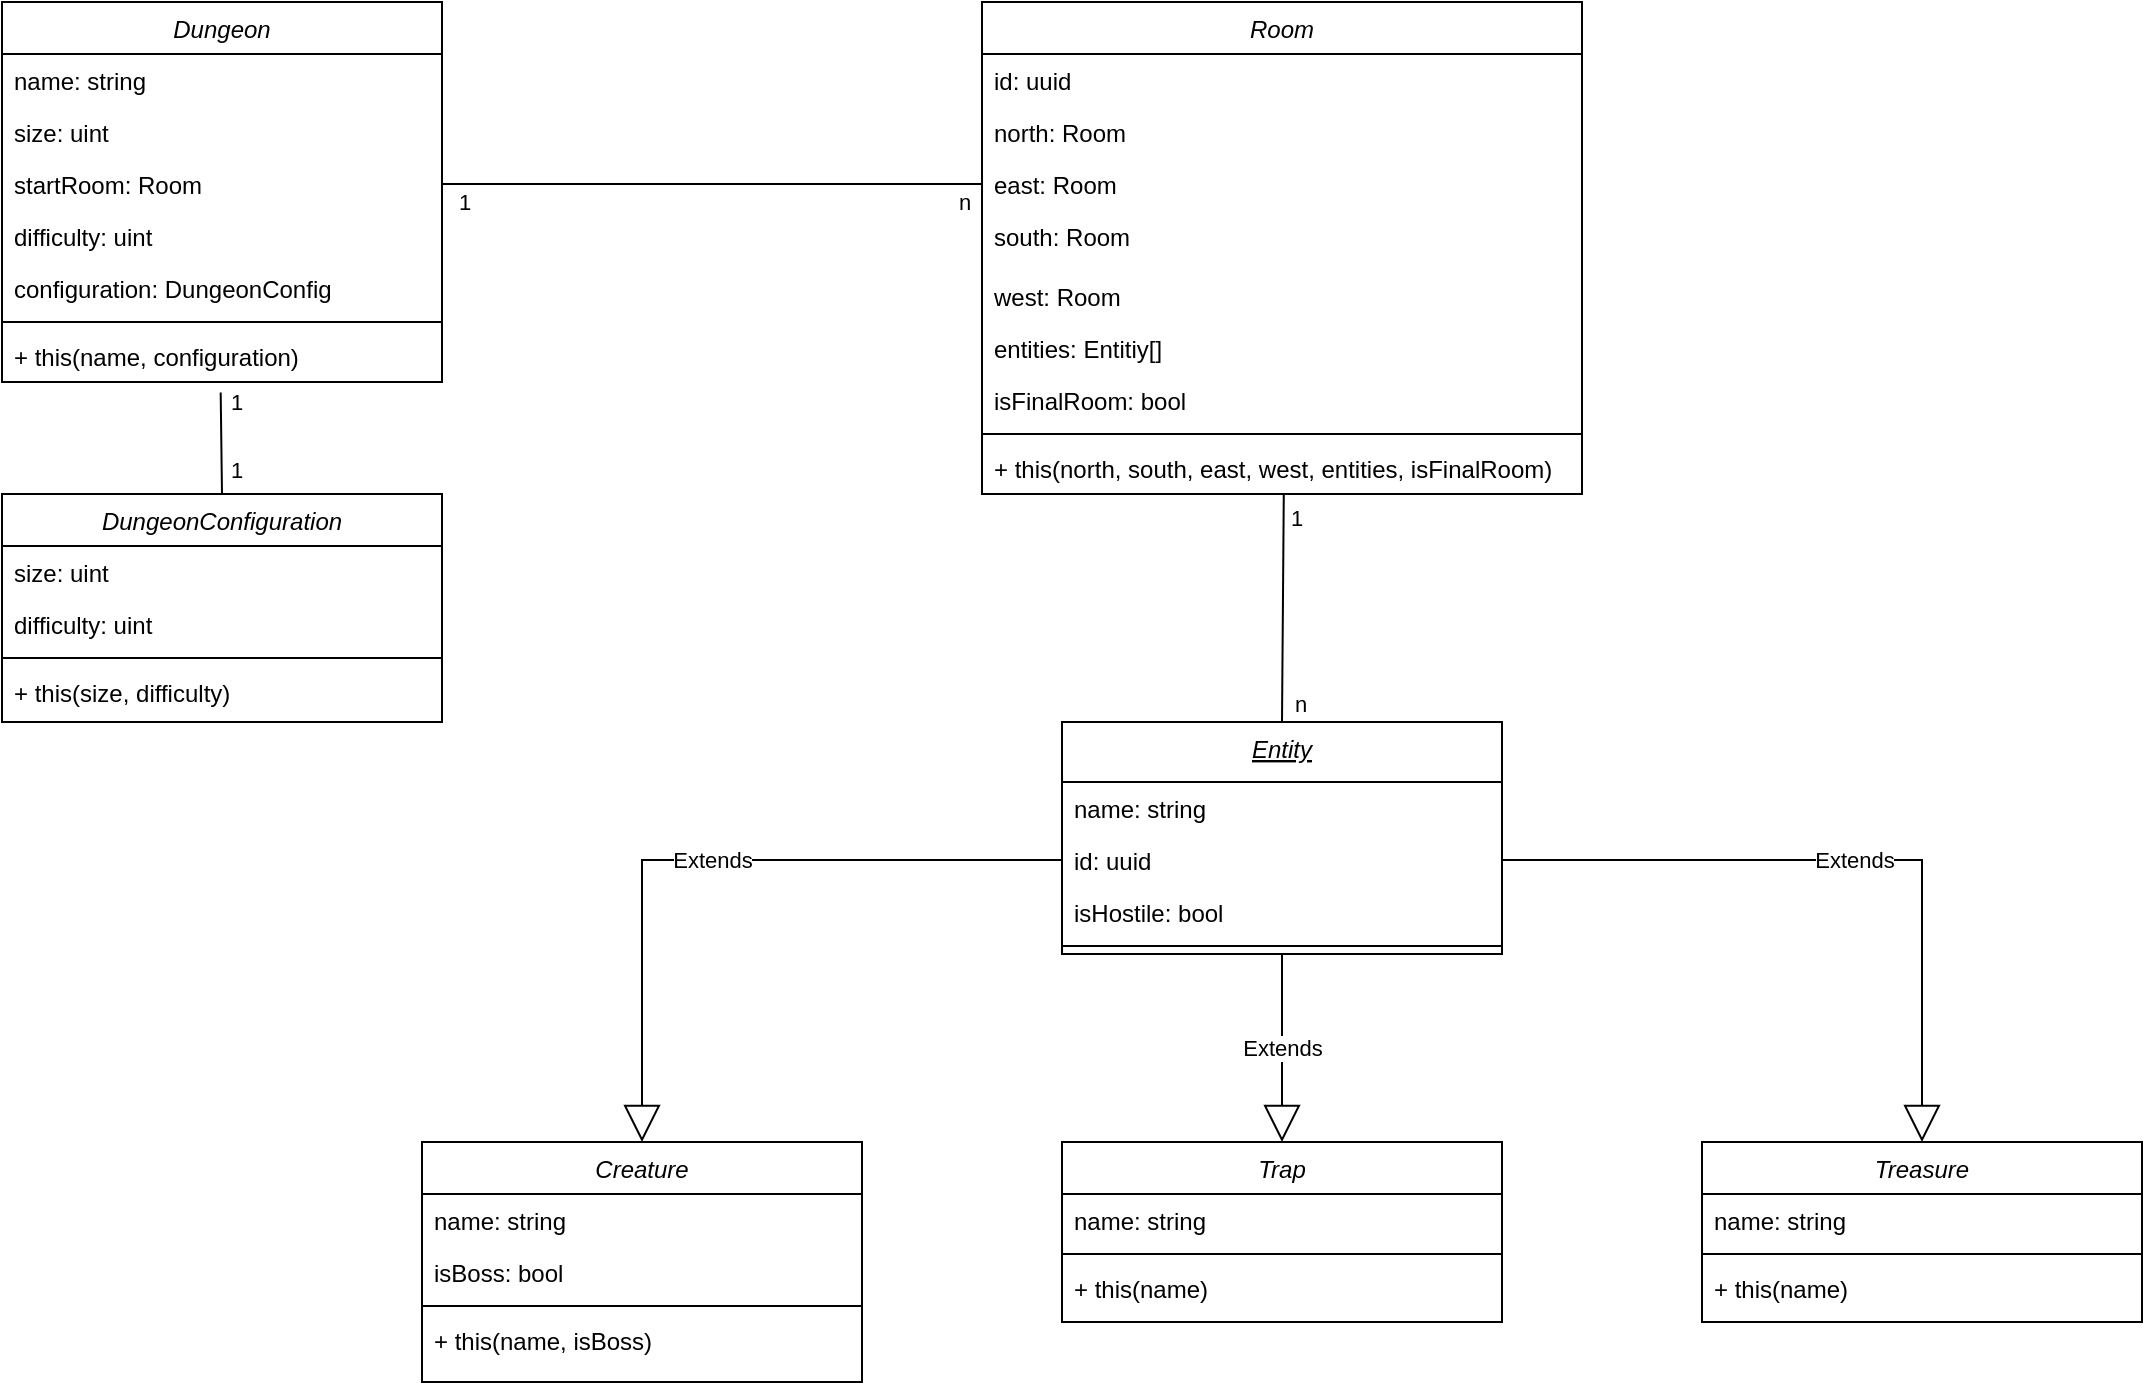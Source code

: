 <mxfile version="21.3.2" type="device">
  <diagram id="C5RBs43oDa-KdzZeNtuy" name="Page-1">
    <mxGraphModel dx="2084" dy="676" grid="1" gridSize="10" guides="1" tooltips="1" connect="1" arrows="1" fold="1" page="1" pageScale="1" pageWidth="827" pageHeight="1169" math="0" shadow="0">
      <root>
        <mxCell id="WIyWlLk6GJQsqaUBKTNV-0" />
        <mxCell id="WIyWlLk6GJQsqaUBKTNV-1" parent="WIyWlLk6GJQsqaUBKTNV-0" />
        <mxCell id="zkfFHV4jXpPFQw0GAbJ--0" value="Dungeon" style="swimlane;fontStyle=2;align=center;verticalAlign=top;childLayout=stackLayout;horizontal=1;startSize=26;horizontalStack=0;resizeParent=1;resizeLast=0;collapsible=1;marginBottom=0;rounded=0;shadow=0;strokeWidth=1;" parent="WIyWlLk6GJQsqaUBKTNV-1" vertex="1">
          <mxGeometry x="-40" y="70" width="220" height="190" as="geometry">
            <mxRectangle x="220" y="120" width="160" height="26" as="alternateBounds" />
          </mxGeometry>
        </mxCell>
        <mxCell id="zkfFHV4jXpPFQw0GAbJ--1" value="name: string" style="text;align=left;verticalAlign=top;spacingLeft=4;spacingRight=4;overflow=hidden;rotatable=0;points=[[0,0.5],[1,0.5]];portConstraint=eastwest;" parent="zkfFHV4jXpPFQw0GAbJ--0" vertex="1">
          <mxGeometry y="26" width="220" height="26" as="geometry" />
        </mxCell>
        <mxCell id="zkfFHV4jXpPFQw0GAbJ--2" value="size: uint" style="text;align=left;verticalAlign=top;spacingLeft=4;spacingRight=4;overflow=hidden;rotatable=0;points=[[0,0.5],[1,0.5]];portConstraint=eastwest;rounded=0;shadow=0;html=0;" parent="zkfFHV4jXpPFQw0GAbJ--0" vertex="1">
          <mxGeometry y="52" width="220" height="26" as="geometry" />
        </mxCell>
        <mxCell id="9h2swtnAKETBkNA2irnA-0" value="startRoom: Room" style="text;align=left;verticalAlign=top;spacingLeft=4;spacingRight=4;overflow=hidden;rotatable=0;points=[[0,0.5],[1,0.5]];portConstraint=eastwest;rounded=0;shadow=0;html=0;" vertex="1" parent="zkfFHV4jXpPFQw0GAbJ--0">
          <mxGeometry y="78" width="220" height="26" as="geometry" />
        </mxCell>
        <mxCell id="9h2swtnAKETBkNA2irnA-53" value="difficulty: uint" style="text;align=left;verticalAlign=top;spacingLeft=4;spacingRight=4;overflow=hidden;rotatable=0;points=[[0,0.5],[1,0.5]];portConstraint=eastwest;rounded=0;shadow=0;html=0;" vertex="1" parent="zkfFHV4jXpPFQw0GAbJ--0">
          <mxGeometry y="104" width="220" height="26" as="geometry" />
        </mxCell>
        <mxCell id="zkfFHV4jXpPFQw0GAbJ--3" value="configuration: DungeonConfig" style="text;align=left;verticalAlign=top;spacingLeft=4;spacingRight=4;overflow=hidden;rotatable=0;points=[[0,0.5],[1,0.5]];portConstraint=eastwest;rounded=0;shadow=0;html=0;" parent="zkfFHV4jXpPFQw0GAbJ--0" vertex="1">
          <mxGeometry y="130" width="220" height="26" as="geometry" />
        </mxCell>
        <mxCell id="zkfFHV4jXpPFQw0GAbJ--4" value="" style="line;html=1;strokeWidth=1;align=left;verticalAlign=middle;spacingTop=-1;spacingLeft=3;spacingRight=3;rotatable=0;labelPosition=right;points=[];portConstraint=eastwest;" parent="zkfFHV4jXpPFQw0GAbJ--0" vertex="1">
          <mxGeometry y="156" width="220" height="8" as="geometry" />
        </mxCell>
        <mxCell id="zkfFHV4jXpPFQw0GAbJ--5" value="+ this(name, configuration)" style="text;align=left;verticalAlign=top;spacingLeft=4;spacingRight=4;overflow=hidden;rotatable=0;points=[[0,0.5],[1,0.5]];portConstraint=eastwest;" parent="zkfFHV4jXpPFQw0GAbJ--0" vertex="1">
          <mxGeometry y="164" width="220" height="26" as="geometry" />
        </mxCell>
        <mxCell id="9h2swtnAKETBkNA2irnA-1" value="Room" style="swimlane;fontStyle=2;align=center;verticalAlign=top;childLayout=stackLayout;horizontal=1;startSize=26;horizontalStack=0;resizeParent=1;resizeLast=0;collapsible=1;marginBottom=0;rounded=0;shadow=0;strokeWidth=1;" vertex="1" parent="WIyWlLk6GJQsqaUBKTNV-1">
          <mxGeometry x="450" y="70" width="300" height="246" as="geometry">
            <mxRectangle x="220" y="120" width="160" height="26" as="alternateBounds" />
          </mxGeometry>
        </mxCell>
        <mxCell id="9h2swtnAKETBkNA2irnA-2" value="id: uuid" style="text;align=left;verticalAlign=top;spacingLeft=4;spacingRight=4;overflow=hidden;rotatable=0;points=[[0,0.5],[1,0.5]];portConstraint=eastwest;" vertex="1" parent="9h2swtnAKETBkNA2irnA-1">
          <mxGeometry y="26" width="300" height="26" as="geometry" />
        </mxCell>
        <mxCell id="9h2swtnAKETBkNA2irnA-3" value="north: Room" style="text;align=left;verticalAlign=top;spacingLeft=4;spacingRight=4;overflow=hidden;rotatable=0;points=[[0,0.5],[1,0.5]];portConstraint=eastwest;rounded=0;shadow=0;html=0;" vertex="1" parent="9h2swtnAKETBkNA2irnA-1">
          <mxGeometry y="52" width="300" height="26" as="geometry" />
        </mxCell>
        <mxCell id="9h2swtnAKETBkNA2irnA-8" value="east: Room" style="text;align=left;verticalAlign=top;spacingLeft=4;spacingRight=4;overflow=hidden;rotatable=0;points=[[0,0.5],[1,0.5]];portConstraint=eastwest;rounded=0;shadow=0;html=0;" vertex="1" parent="9h2swtnAKETBkNA2irnA-1">
          <mxGeometry y="78" width="300" height="26" as="geometry" />
        </mxCell>
        <mxCell id="9h2swtnAKETBkNA2irnA-9" value="south: Room" style="text;align=left;verticalAlign=top;spacingLeft=4;spacingRight=4;overflow=hidden;rotatable=0;points=[[0,0.5],[1,0.5]];portConstraint=eastwest;rounded=0;shadow=0;html=0;" vertex="1" parent="9h2swtnAKETBkNA2irnA-1">
          <mxGeometry y="104" width="300" height="30" as="geometry" />
        </mxCell>
        <mxCell id="9h2swtnAKETBkNA2irnA-10" value="west: Room" style="text;align=left;verticalAlign=top;spacingLeft=4;spacingRight=4;overflow=hidden;rotatable=0;points=[[0,0.5],[1,0.5]];portConstraint=eastwest;rounded=0;shadow=0;html=0;" vertex="1" parent="9h2swtnAKETBkNA2irnA-1">
          <mxGeometry y="134" width="300" height="26" as="geometry" />
        </mxCell>
        <mxCell id="9h2swtnAKETBkNA2irnA-4" value="entities: Entitiy[]" style="text;align=left;verticalAlign=top;spacingLeft=4;spacingRight=4;overflow=hidden;rotatable=0;points=[[0,0.5],[1,0.5]];portConstraint=eastwest;rounded=0;shadow=0;html=0;" vertex="1" parent="9h2swtnAKETBkNA2irnA-1">
          <mxGeometry y="160" width="300" height="26" as="geometry" />
        </mxCell>
        <mxCell id="9h2swtnAKETBkNA2irnA-5" value="isFinalRoom: bool" style="text;align=left;verticalAlign=top;spacingLeft=4;spacingRight=4;overflow=hidden;rotatable=0;points=[[0,0.5],[1,0.5]];portConstraint=eastwest;rounded=0;shadow=0;html=0;" vertex="1" parent="9h2swtnAKETBkNA2irnA-1">
          <mxGeometry y="186" width="300" height="26" as="geometry" />
        </mxCell>
        <mxCell id="9h2swtnAKETBkNA2irnA-6" value="" style="line;html=1;strokeWidth=1;align=left;verticalAlign=middle;spacingTop=-1;spacingLeft=3;spacingRight=3;rotatable=0;labelPosition=right;points=[];portConstraint=eastwest;" vertex="1" parent="9h2swtnAKETBkNA2irnA-1">
          <mxGeometry y="212" width="300" height="8" as="geometry" />
        </mxCell>
        <mxCell id="9h2swtnAKETBkNA2irnA-7" value="+ this(north, south, east, west, entities, isFinalRoom)" style="text;align=left;verticalAlign=top;spacingLeft=4;spacingRight=4;overflow=hidden;rotatable=0;points=[[0,0.5],[1,0.5]];portConstraint=eastwest;" vertex="1" parent="9h2swtnAKETBkNA2irnA-1">
          <mxGeometry y="220" width="300" height="26" as="geometry" />
        </mxCell>
        <mxCell id="9h2swtnAKETBkNA2irnA-11" value="" style="endArrow=none;html=1;rounded=0;exitX=1;exitY=0.5;exitDx=0;exitDy=0;entryX=0;entryY=0.5;entryDx=0;entryDy=0;" edge="1" parent="WIyWlLk6GJQsqaUBKTNV-1" source="9h2swtnAKETBkNA2irnA-0" target="9h2swtnAKETBkNA2irnA-8">
          <mxGeometry width="50" height="50" relative="1" as="geometry">
            <mxPoint x="410" y="390" as="sourcePoint" />
            <mxPoint x="460" y="340" as="targetPoint" />
          </mxGeometry>
        </mxCell>
        <mxCell id="9h2swtnAKETBkNA2irnA-12" value="1" style="edgeLabel;html=1;align=center;verticalAlign=middle;resizable=0;points=[];" vertex="1" connectable="0" parent="9h2swtnAKETBkNA2irnA-11">
          <mxGeometry x="-0.923" y="-1" relative="1" as="geometry">
            <mxPoint y="8" as="offset" />
          </mxGeometry>
        </mxCell>
        <mxCell id="9h2swtnAKETBkNA2irnA-13" value="&lt;div&gt;n&lt;/div&gt;" style="edgeLabel;html=1;align=center;verticalAlign=middle;resizable=0;points=[];" vertex="1" connectable="0" parent="9h2swtnAKETBkNA2irnA-11">
          <mxGeometry x="0.932" y="2" relative="1" as="geometry">
            <mxPoint y="11" as="offset" />
          </mxGeometry>
        </mxCell>
        <mxCell id="9h2swtnAKETBkNA2irnA-14" value="Entity" style="swimlane;fontStyle=6;align=center;verticalAlign=top;childLayout=stackLayout;horizontal=1;startSize=30;horizontalStack=0;resizeParent=1;resizeLast=0;collapsible=1;marginBottom=0;rounded=0;shadow=0;strokeWidth=1;" vertex="1" parent="WIyWlLk6GJQsqaUBKTNV-1">
          <mxGeometry x="490" y="430" width="220" height="116" as="geometry">
            <mxRectangle x="220" y="120" width="160" height="26" as="alternateBounds" />
          </mxGeometry>
        </mxCell>
        <mxCell id="9h2swtnAKETBkNA2irnA-15" value="name: string" style="text;align=left;verticalAlign=top;spacingLeft=4;spacingRight=4;overflow=hidden;rotatable=0;points=[[0,0.5],[1,0.5]];portConstraint=eastwest;" vertex="1" parent="9h2swtnAKETBkNA2irnA-14">
          <mxGeometry y="30" width="220" height="26" as="geometry" />
        </mxCell>
        <mxCell id="9h2swtnAKETBkNA2irnA-16" value="id: uuid" style="text;align=left;verticalAlign=top;spacingLeft=4;spacingRight=4;overflow=hidden;rotatable=0;points=[[0,0.5],[1,0.5]];portConstraint=eastwest;rounded=0;shadow=0;html=0;" vertex="1" parent="9h2swtnAKETBkNA2irnA-14">
          <mxGeometry y="56" width="220" height="26" as="geometry" />
        </mxCell>
        <mxCell id="9h2swtnAKETBkNA2irnA-17" value="isHostile: bool" style="text;align=left;verticalAlign=top;spacingLeft=4;spacingRight=4;overflow=hidden;rotatable=0;points=[[0,0.5],[1,0.5]];portConstraint=eastwest;rounded=0;shadow=0;html=0;" vertex="1" parent="9h2swtnAKETBkNA2irnA-14">
          <mxGeometry y="82" width="220" height="26" as="geometry" />
        </mxCell>
        <mxCell id="9h2swtnAKETBkNA2irnA-19" value="" style="line;html=1;strokeWidth=1;align=left;verticalAlign=middle;spacingTop=-1;spacingLeft=3;spacingRight=3;rotatable=0;labelPosition=right;points=[];portConstraint=eastwest;" vertex="1" parent="9h2swtnAKETBkNA2irnA-14">
          <mxGeometry y="108" width="220" height="8" as="geometry" />
        </mxCell>
        <mxCell id="9h2swtnAKETBkNA2irnA-21" value="" style="endArrow=none;html=1;rounded=0;entryX=0.503;entryY=0.981;entryDx=0;entryDy=0;entryPerimeter=0;exitX=0.5;exitY=0;exitDx=0;exitDy=0;" edge="1" parent="WIyWlLk6GJQsqaUBKTNV-1" source="9h2swtnAKETBkNA2irnA-14" target="9h2swtnAKETBkNA2irnA-7">
          <mxGeometry width="50" height="50" relative="1" as="geometry">
            <mxPoint x="620" y="410" as="sourcePoint" />
            <mxPoint x="590" y="330" as="targetPoint" />
          </mxGeometry>
        </mxCell>
        <mxCell id="9h2swtnAKETBkNA2irnA-30" value="&lt;div&gt;n&lt;/div&gt;" style="edgeLabel;html=1;align=center;verticalAlign=middle;resizable=0;points=[];" vertex="1" connectable="0" parent="WIyWlLk6GJQsqaUBKTNV-1">
          <mxGeometry x="450.606" y="180" as="geometry">
            <mxPoint x="158" y="241" as="offset" />
          </mxGeometry>
        </mxCell>
        <mxCell id="9h2swtnAKETBkNA2irnA-31" value="1" style="edgeLabel;html=1;align=center;verticalAlign=middle;resizable=0;points=[];" vertex="1" connectable="0" parent="WIyWlLk6GJQsqaUBKTNV-1">
          <mxGeometry x="607.003" y="328" as="geometry" />
        </mxCell>
        <mxCell id="9h2swtnAKETBkNA2irnA-32" value="Extends" style="endArrow=block;endSize=16;endFill=0;html=1;rounded=0;exitX=0;exitY=0.5;exitDx=0;exitDy=0;" edge="1" parent="WIyWlLk6GJQsqaUBKTNV-1" source="9h2swtnAKETBkNA2irnA-16">
          <mxGeometry width="160" relative="1" as="geometry">
            <mxPoint x="410" y="640" as="sourcePoint" />
            <mxPoint x="280" y="640" as="targetPoint" />
            <Array as="points">
              <mxPoint x="280" y="499" />
            </Array>
          </mxGeometry>
        </mxCell>
        <mxCell id="9h2swtnAKETBkNA2irnA-34" value="Creature" style="swimlane;fontStyle=2;align=center;verticalAlign=top;childLayout=stackLayout;horizontal=1;startSize=26;horizontalStack=0;resizeParent=1;resizeLast=0;collapsible=1;marginBottom=0;rounded=0;shadow=0;strokeWidth=1;" vertex="1" parent="WIyWlLk6GJQsqaUBKTNV-1">
          <mxGeometry x="170" y="640" width="220" height="120" as="geometry">
            <mxRectangle x="220" y="120" width="160" height="26" as="alternateBounds" />
          </mxGeometry>
        </mxCell>
        <mxCell id="9h2swtnAKETBkNA2irnA-35" value="name: string" style="text;align=left;verticalAlign=top;spacingLeft=4;spacingRight=4;overflow=hidden;rotatable=0;points=[[0,0.5],[1,0.5]];portConstraint=eastwest;" vertex="1" parent="9h2swtnAKETBkNA2irnA-34">
          <mxGeometry y="26" width="220" height="26" as="geometry" />
        </mxCell>
        <mxCell id="9h2swtnAKETBkNA2irnA-37" value="isBoss: bool" style="text;align=left;verticalAlign=top;spacingLeft=4;spacingRight=4;overflow=hidden;rotatable=0;points=[[0,0.5],[1,0.5]];portConstraint=eastwest;rounded=0;shadow=0;html=0;" vertex="1" parent="9h2swtnAKETBkNA2irnA-34">
          <mxGeometry y="52" width="220" height="26" as="geometry" />
        </mxCell>
        <mxCell id="9h2swtnAKETBkNA2irnA-39" value="" style="line;html=1;strokeWidth=1;align=left;verticalAlign=middle;spacingTop=-1;spacingLeft=3;spacingRight=3;rotatable=0;labelPosition=right;points=[];portConstraint=eastwest;" vertex="1" parent="9h2swtnAKETBkNA2irnA-34">
          <mxGeometry y="78" width="220" height="8" as="geometry" />
        </mxCell>
        <mxCell id="9h2swtnAKETBkNA2irnA-40" value="+ this(name, isBoss)" style="text;align=left;verticalAlign=top;spacingLeft=4;spacingRight=4;overflow=hidden;rotatable=0;points=[[0,0.5],[1,0.5]];portConstraint=eastwest;" vertex="1" parent="9h2swtnAKETBkNA2irnA-34">
          <mxGeometry y="86" width="220" height="26" as="geometry" />
        </mxCell>
        <mxCell id="9h2swtnAKETBkNA2irnA-42" value="Extends" style="endArrow=block;endSize=16;endFill=0;html=1;rounded=0;exitX=1;exitY=0.5;exitDx=0;exitDy=0;" edge="1" parent="WIyWlLk6GJQsqaUBKTNV-1" source="9h2swtnAKETBkNA2irnA-16">
          <mxGeometry width="160" relative="1" as="geometry">
            <mxPoint x="920" y="418" as="sourcePoint" />
            <mxPoint x="920" y="640" as="targetPoint" />
            <Array as="points">
              <mxPoint x="920" y="499" />
            </Array>
          </mxGeometry>
        </mxCell>
        <mxCell id="9h2swtnAKETBkNA2irnA-43" value="Treasure" style="swimlane;fontStyle=2;align=center;verticalAlign=top;childLayout=stackLayout;horizontal=1;startSize=26;horizontalStack=0;resizeParent=1;resizeLast=0;collapsible=1;marginBottom=0;rounded=0;shadow=0;strokeWidth=1;" vertex="1" parent="WIyWlLk6GJQsqaUBKTNV-1">
          <mxGeometry x="810" y="640" width="220" height="90" as="geometry">
            <mxRectangle x="220" y="120" width="160" height="26" as="alternateBounds" />
          </mxGeometry>
        </mxCell>
        <mxCell id="9h2swtnAKETBkNA2irnA-44" value="name: string" style="text;align=left;verticalAlign=top;spacingLeft=4;spacingRight=4;overflow=hidden;rotatable=0;points=[[0,0.5],[1,0.5]];portConstraint=eastwest;" vertex="1" parent="9h2swtnAKETBkNA2irnA-43">
          <mxGeometry y="26" width="220" height="26" as="geometry" />
        </mxCell>
        <mxCell id="9h2swtnAKETBkNA2irnA-46" value="" style="line;html=1;strokeWidth=1;align=left;verticalAlign=middle;spacingTop=-1;spacingLeft=3;spacingRight=3;rotatable=0;labelPosition=right;points=[];portConstraint=eastwest;" vertex="1" parent="9h2swtnAKETBkNA2irnA-43">
          <mxGeometry y="52" width="220" height="8" as="geometry" />
        </mxCell>
        <mxCell id="9h2swtnAKETBkNA2irnA-47" value="+ this(name)" style="text;align=left;verticalAlign=top;spacingLeft=4;spacingRight=4;overflow=hidden;rotatable=0;points=[[0,0.5],[1,0.5]];portConstraint=eastwest;" vertex="1" parent="9h2swtnAKETBkNA2irnA-43">
          <mxGeometry y="60" width="220" height="26" as="geometry" />
        </mxCell>
        <mxCell id="9h2swtnAKETBkNA2irnA-48" value="Extends" style="endArrow=block;endSize=16;endFill=0;html=1;rounded=0;exitX=0.5;exitY=1;exitDx=0;exitDy=0;entryX=0.5;entryY=0;entryDx=0;entryDy=0;" edge="1" parent="WIyWlLk6GJQsqaUBKTNV-1" source="9h2swtnAKETBkNA2irnA-14" target="9h2swtnAKETBkNA2irnA-49">
          <mxGeometry width="160" relative="1" as="geometry">
            <mxPoint x="380" y="499" as="sourcePoint" />
            <mxPoint x="590" y="640" as="targetPoint" />
            <Array as="points">
              <mxPoint x="600" y="580" />
            </Array>
          </mxGeometry>
        </mxCell>
        <mxCell id="9h2swtnAKETBkNA2irnA-49" value="Trap" style="swimlane;fontStyle=2;align=center;verticalAlign=top;childLayout=stackLayout;horizontal=1;startSize=26;horizontalStack=0;resizeParent=1;resizeLast=0;collapsible=1;marginBottom=0;rounded=0;shadow=0;strokeWidth=1;" vertex="1" parent="WIyWlLk6GJQsqaUBKTNV-1">
          <mxGeometry x="490" y="640" width="220" height="90" as="geometry">
            <mxRectangle x="220" y="120" width="160" height="26" as="alternateBounds" />
          </mxGeometry>
        </mxCell>
        <mxCell id="9h2swtnAKETBkNA2irnA-50" value="name: string" style="text;align=left;verticalAlign=top;spacingLeft=4;spacingRight=4;overflow=hidden;rotatable=0;points=[[0,0.5],[1,0.5]];portConstraint=eastwest;" vertex="1" parent="9h2swtnAKETBkNA2irnA-49">
          <mxGeometry y="26" width="220" height="26" as="geometry" />
        </mxCell>
        <mxCell id="9h2swtnAKETBkNA2irnA-51" value="" style="line;html=1;strokeWidth=1;align=left;verticalAlign=middle;spacingTop=-1;spacingLeft=3;spacingRight=3;rotatable=0;labelPosition=right;points=[];portConstraint=eastwest;" vertex="1" parent="9h2swtnAKETBkNA2irnA-49">
          <mxGeometry y="52" width="220" height="8" as="geometry" />
        </mxCell>
        <mxCell id="9h2swtnAKETBkNA2irnA-52" value="+ this(name)" style="text;align=left;verticalAlign=top;spacingLeft=4;spacingRight=4;overflow=hidden;rotatable=0;points=[[0,0.5],[1,0.5]];portConstraint=eastwest;" vertex="1" parent="9h2swtnAKETBkNA2irnA-49">
          <mxGeometry y="60" width="220" height="26" as="geometry" />
        </mxCell>
        <mxCell id="9h2swtnAKETBkNA2irnA-54" value="DungeonConfiguration" style="swimlane;fontStyle=2;align=center;verticalAlign=top;childLayout=stackLayout;horizontal=1;startSize=26;horizontalStack=0;resizeParent=1;resizeLast=0;collapsible=1;marginBottom=0;rounded=0;shadow=0;strokeWidth=1;" vertex="1" parent="WIyWlLk6GJQsqaUBKTNV-1">
          <mxGeometry x="-40" y="316" width="220" height="114" as="geometry">
            <mxRectangle x="220" y="120" width="160" height="26" as="alternateBounds" />
          </mxGeometry>
        </mxCell>
        <mxCell id="9h2swtnAKETBkNA2irnA-56" value="size: uint" style="text;align=left;verticalAlign=top;spacingLeft=4;spacingRight=4;overflow=hidden;rotatable=0;points=[[0,0.5],[1,0.5]];portConstraint=eastwest;rounded=0;shadow=0;html=0;" vertex="1" parent="9h2swtnAKETBkNA2irnA-54">
          <mxGeometry y="26" width="220" height="26" as="geometry" />
        </mxCell>
        <mxCell id="9h2swtnAKETBkNA2irnA-58" value="difficulty: uint" style="text;align=left;verticalAlign=top;spacingLeft=4;spacingRight=4;overflow=hidden;rotatable=0;points=[[0,0.5],[1,0.5]];portConstraint=eastwest;rounded=0;shadow=0;html=0;" vertex="1" parent="9h2swtnAKETBkNA2irnA-54">
          <mxGeometry y="52" width="220" height="26" as="geometry" />
        </mxCell>
        <mxCell id="9h2swtnAKETBkNA2irnA-60" value="" style="line;html=1;strokeWidth=1;align=left;verticalAlign=middle;spacingTop=-1;spacingLeft=3;spacingRight=3;rotatable=0;labelPosition=right;points=[];portConstraint=eastwest;" vertex="1" parent="9h2swtnAKETBkNA2irnA-54">
          <mxGeometry y="78" width="220" height="8" as="geometry" />
        </mxCell>
        <mxCell id="9h2swtnAKETBkNA2irnA-61" value="+ this(size, difficulty)" style="text;align=left;verticalAlign=top;spacingLeft=4;spacingRight=4;overflow=hidden;rotatable=0;points=[[0,0.5],[1,0.5]];portConstraint=eastwest;" vertex="1" parent="9h2swtnAKETBkNA2irnA-54">
          <mxGeometry y="86" width="220" height="26" as="geometry" />
        </mxCell>
        <mxCell id="9h2swtnAKETBkNA2irnA-62" value="1" style="edgeLabel;html=1;align=center;verticalAlign=middle;resizable=0;points=[];" vertex="1" connectable="0" parent="WIyWlLk6GJQsqaUBKTNV-1">
          <mxGeometry x="-9.997" y="316" as="geometry">
            <mxPoint x="87" y="-46" as="offset" />
          </mxGeometry>
        </mxCell>
        <mxCell id="9h2swtnAKETBkNA2irnA-63" value="" style="endArrow=none;html=1;rounded=0;exitX=0.5;exitY=0;exitDx=0;exitDy=0;entryX=0.497;entryY=1.2;entryDx=0;entryDy=0;entryPerimeter=0;" edge="1" parent="WIyWlLk6GJQsqaUBKTNV-1" source="9h2swtnAKETBkNA2irnA-54" target="zkfFHV4jXpPFQw0GAbJ--5">
          <mxGeometry width="50" height="50" relative="1" as="geometry">
            <mxPoint x="130" y="320" as="sourcePoint" />
            <mxPoint x="60" y="280" as="targetPoint" />
          </mxGeometry>
        </mxCell>
        <mxCell id="9h2swtnAKETBkNA2irnA-64" value="1" style="edgeLabel;html=1;align=center;verticalAlign=middle;resizable=0;points=[];" vertex="1" connectable="0" parent="WIyWlLk6GJQsqaUBKTNV-1">
          <mxGeometry x="-9.997" y="350" as="geometry">
            <mxPoint x="87" y="-46" as="offset" />
          </mxGeometry>
        </mxCell>
      </root>
    </mxGraphModel>
  </diagram>
</mxfile>
